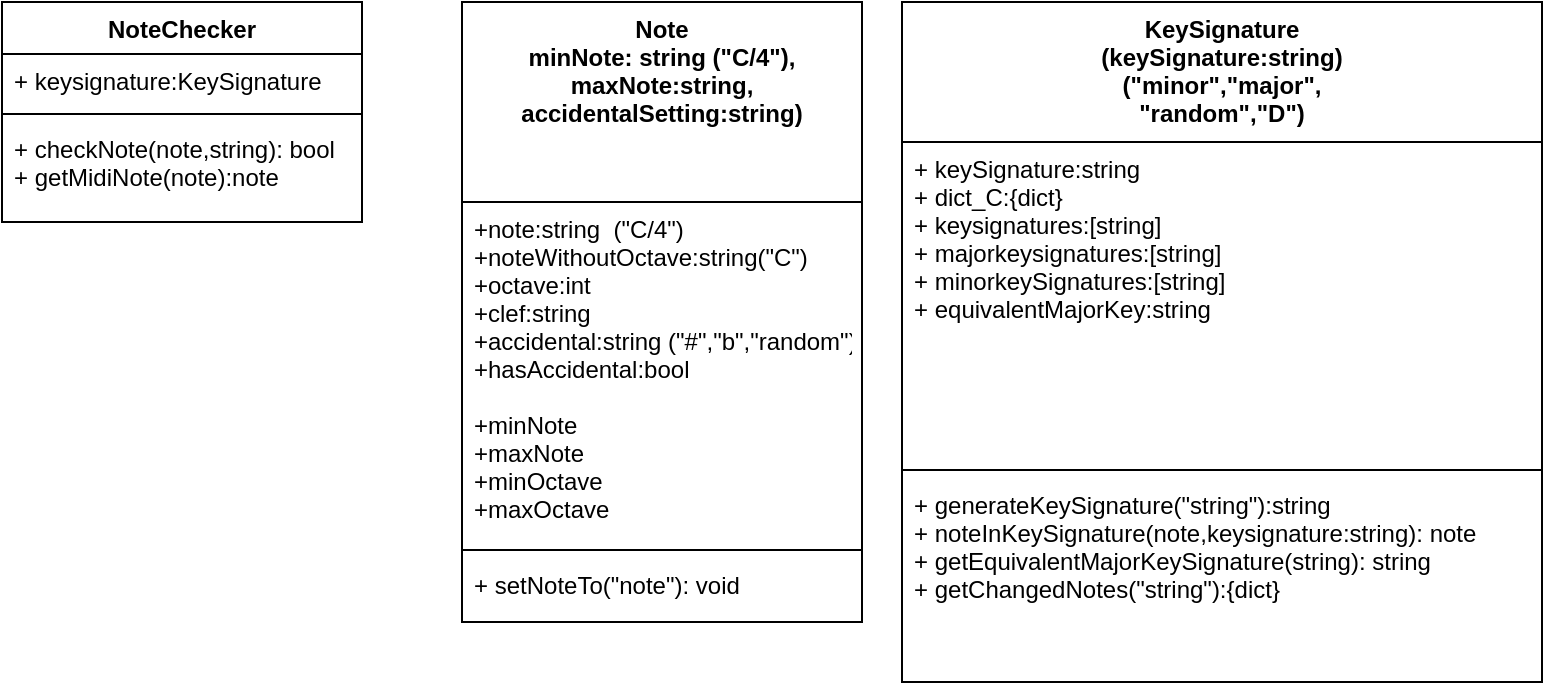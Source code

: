 <mxfile version="13.10.0" type="embed" pages="2">
    <diagram id="hTql7uLvHU7AhrSEYBGp" name="MainProgram">
        <mxGraphModel dx="956" dy="723" grid="1" gridSize="10" guides="1" tooltips="1" connect="1" arrows="1" fold="1" page="1" pageScale="1" pageWidth="827" pageHeight="1169" math="0" shadow="0">
            <root>
                <mxCell id="0"/>
                <mxCell id="1" parent="0"/>
                <mxCell id="2" value="Note&#10;minNote: string (&quot;C/4&quot;),&#10;maxNote:string,&#10;accidentalSetting:string)&#10;" style="swimlane;fontStyle=1;align=center;verticalAlign=top;childLayout=stackLayout;horizontal=1;startSize=100;horizontalStack=0;resizeParent=1;resizeParentMax=0;resizeLast=0;collapsible=1;marginBottom=0;" parent="1" vertex="1">
                    <mxGeometry x="270" y="20" width="200" height="310" as="geometry">
                        <mxRectangle x="10" y="60" width="60" height="26" as="alternateBounds"/>
                    </mxGeometry>
                </mxCell>
                <mxCell id="3" value="+note:string  (&quot;C/4&quot;)&#10;+noteWithoutOctave:string(&quot;C&quot;)&#10;+octave:int&#10;+clef:string&#10;+accidental:string (&quot;#&quot;,&quot;b&quot;,&quot;random&quot;)&#10;+hasAccidental:bool&#10;&#10;+minNote&#10;+maxNote&#10;+minOctave&#10;+maxOctave&#10;&#10;&#10;" style="text;strokeColor=none;fillColor=none;align=left;verticalAlign=top;spacingLeft=4;spacingRight=4;overflow=hidden;rotatable=0;points=[[0,0.5],[1,0.5]];portConstraint=eastwest;" parent="2" vertex="1">
                    <mxGeometry y="100" width="200" height="170" as="geometry"/>
                </mxCell>
                <mxCell id="4" value="" style="line;strokeWidth=1;fillColor=none;align=left;verticalAlign=middle;spacingTop=-1;spacingLeft=3;spacingRight=3;rotatable=0;labelPosition=right;points=[];portConstraint=eastwest;" parent="2" vertex="1">
                    <mxGeometry y="270" width="200" height="8" as="geometry"/>
                </mxCell>
                <mxCell id="5" value="+ setNoteTo(&quot;note&quot;): void" style="text;strokeColor=none;fillColor=none;align=left;verticalAlign=top;spacingLeft=4;spacingRight=4;overflow=hidden;rotatable=0;points=[[0,0.5],[1,0.5]];portConstraint=eastwest;" parent="2" vertex="1">
                    <mxGeometry y="278" width="200" height="32" as="geometry"/>
                </mxCell>
                <mxCell id="7" value="KeySignature&#10;(keySignature:string)&#10;(&quot;minor&quot;,&quot;major&quot;,&#10;&quot;random&quot;,&quot;D&quot;)" style="swimlane;fontStyle=1;align=center;verticalAlign=top;childLayout=stackLayout;horizontal=1;startSize=70;horizontalStack=0;resizeParent=1;resizeParentMax=0;resizeLast=0;collapsible=1;marginBottom=0;" parent="1" vertex="1">
                    <mxGeometry x="490" y="20" width="320" height="340" as="geometry"/>
                </mxCell>
                <mxCell id="8" value="+ keySignature:string&#10;+ dict_C:{dict}&#10;+ keysignatures:[string]&#10;+ majorkeysignatures:[string]&#10;+ minorkeySignatures:[string]&#10;+ equivalentMajorKey:string&#10;" style="text;strokeColor=none;fillColor=none;align=left;verticalAlign=top;spacingLeft=4;spacingRight=4;overflow=hidden;rotatable=0;points=[[0,0.5],[1,0.5]];portConstraint=eastwest;" parent="7" vertex="1">
                    <mxGeometry y="70" width="320" height="160" as="geometry"/>
                </mxCell>
                <mxCell id="9" value="" style="line;strokeWidth=1;fillColor=none;align=left;verticalAlign=middle;spacingTop=-1;spacingLeft=3;spacingRight=3;rotatable=0;labelPosition=right;points=[];portConstraint=eastwest;" parent="7" vertex="1">
                    <mxGeometry y="230" width="320" height="8" as="geometry"/>
                </mxCell>
                <mxCell id="10" value="+ generateKeySignature(&quot;string&quot;):string&#10;+ noteInKeySignature(note,keysignature:string): note&#10;+ getEquivalentMajorKeySignature(string): string&#10;+ getChangedNotes(&quot;string&quot;):{dict}&#10;&#10;" style="text;strokeColor=none;fillColor=none;align=left;verticalAlign=top;spacingLeft=4;spacingRight=4;overflow=hidden;rotatable=0;points=[[0,0.5],[1,0.5]];portConstraint=eastwest;" parent="7" vertex="1">
                    <mxGeometry y="238" width="320" height="102" as="geometry"/>
                </mxCell>
                <mxCell id="11" value="NoteChecker" style="swimlane;fontStyle=1;align=center;verticalAlign=top;childLayout=stackLayout;horizontal=1;startSize=26;horizontalStack=0;resizeParent=1;resizeParentMax=0;resizeLast=0;collapsible=1;marginBottom=0;" vertex="1" parent="1">
                    <mxGeometry x="40" y="20" width="180" height="110" as="geometry"/>
                </mxCell>
                <mxCell id="12" value="+ keysignature:KeySignature" style="text;strokeColor=none;fillColor=none;align=left;verticalAlign=top;spacingLeft=4;spacingRight=4;overflow=hidden;rotatable=0;points=[[0,0.5],[1,0.5]];portConstraint=eastwest;" vertex="1" parent="11">
                    <mxGeometry y="26" width="180" height="26" as="geometry"/>
                </mxCell>
                <mxCell id="13" value="" style="line;strokeWidth=1;fillColor=none;align=left;verticalAlign=middle;spacingTop=-1;spacingLeft=3;spacingRight=3;rotatable=0;labelPosition=right;points=[];portConstraint=eastwest;" vertex="1" parent="11">
                    <mxGeometry y="52" width="180" height="8" as="geometry"/>
                </mxCell>
                <mxCell id="14" value="+ checkNote(note,string): bool&#10;+ getMidiNote(note):note" style="text;strokeColor=none;fillColor=none;align=left;verticalAlign=top;spacingLeft=4;spacingRight=4;overflow=hidden;rotatable=0;points=[[0,0.5],[1,0.5]];portConstraint=eastwest;" vertex="1" parent="11">
                    <mxGeometry y="60" width="180" height="50" as="geometry"/>
                </mxCell>
            </root>
        </mxGraphModel>
    </diagram>
    <diagram id="wvGUkejmloXZyvdXfBnv" name="Ablaufplan">
        <mxGraphModel dx="462" dy="506" grid="1" gridSize="10" guides="1" tooltips="1" connect="1" arrows="1" fold="1" page="1" pageScale="1" pageWidth="827" pageHeight="1169" math="0" shadow="0">
            <root>
                <mxCell id="xHF6H1L_9ALWrdnBZdLW-0"/>
                <mxCell id="xHF6H1L_9ALWrdnBZdLW-1" parent="xHF6H1L_9ALWrdnBZdLW-0"/>
                <mxCell id="b8A--00CPy-Qmkr8ePNA-17" style="edgeStyle=orthogonalEdgeStyle;rounded=0;orthogonalLoop=1;jettySize=auto;html=1;entryX=0.5;entryY=0;entryDx=0;entryDy=0;" edge="1" parent="xHF6H1L_9ALWrdnBZdLW-1" source="xHF6H1L_9ALWrdnBZdLW-4" target="b8A--00CPy-Qmkr8ePNA-3">
                    <mxGeometry relative="1" as="geometry">
                        <Array as="points">
                            <mxPoint x="75" y="35"/>
                        </Array>
                    </mxGeometry>
                </mxCell>
                <mxCell id="b8A--00CPy-Qmkr8ePNA-19" style="edgeStyle=orthogonalEdgeStyle;rounded=0;orthogonalLoop=1;jettySize=auto;html=1;entryX=0.5;entryY=0;entryDx=0;entryDy=0;" edge="1" parent="xHF6H1L_9ALWrdnBZdLW-1" source="xHF6H1L_9ALWrdnBZdLW-4" target="b8A--00CPy-Qmkr8ePNA-7">
                    <mxGeometry relative="1" as="geometry">
                        <Array as="points">
                            <mxPoint x="295" y="35"/>
                        </Array>
                    </mxGeometry>
                </mxCell>
                <mxCell id="xHF6H1L_9ALWrdnBZdLW-4" value="Key Signature" style="html=1;" vertex="1" parent="xHF6H1L_9ALWrdnBZdLW-1">
                    <mxGeometry x="130" y="10" width="110" height="50" as="geometry"/>
                </mxCell>
                <mxCell id="b8A--00CPy-Qmkr8ePNA-18" style="edgeStyle=orthogonalEdgeStyle;rounded=0;orthogonalLoop=1;jettySize=auto;html=1;entryX=0.5;entryY=0;entryDx=0;entryDy=0;" edge="1" parent="xHF6H1L_9ALWrdnBZdLW-1" source="b8A--00CPy-Qmkr8ePNA-0" target="b8A--00CPy-Qmkr8ePNA-3">
                    <mxGeometry relative="1" as="geometry">
                        <Array as="points">
                            <mxPoint x="75" y="105"/>
                        </Array>
                    </mxGeometry>
                </mxCell>
                <mxCell id="b8A--00CPy-Qmkr8ePNA-20" style="edgeStyle=orthogonalEdgeStyle;rounded=0;orthogonalLoop=1;jettySize=auto;html=1;entryX=0.5;entryY=0;entryDx=0;entryDy=0;" edge="1" parent="xHF6H1L_9ALWrdnBZdLW-1" source="b8A--00CPy-Qmkr8ePNA-0" target="b8A--00CPy-Qmkr8ePNA-7">
                    <mxGeometry relative="1" as="geometry">
                        <Array as="points">
                            <mxPoint x="295" y="100"/>
                        </Array>
                    </mxGeometry>
                </mxCell>
                <mxCell id="b8A--00CPy-Qmkr8ePNA-0" value="Note(min,max)" style="html=1;" vertex="1" parent="xHF6H1L_9ALWrdnBZdLW-1">
                    <mxGeometry x="130" y="80" width="110" height="50" as="geometry"/>
                </mxCell>
                <mxCell id="b8A--00CPy-Qmkr8ePNA-3" value="notedrawer" style="html=1;" vertex="1" parent="xHF6H1L_9ALWrdnBZdLW-1">
                    <mxGeometry x="20" y="160" width="110" height="50" as="geometry"/>
                </mxCell>
                <mxCell id="b8A--00CPy-Qmkr8ePNA-21" style="edgeStyle=orthogonalEdgeStyle;rounded=0;orthogonalLoop=1;jettySize=auto;html=1;entryX=0.5;entryY=1;entryDx=0;entryDy=0;" edge="1" parent="xHF6H1L_9ALWrdnBZdLW-1" source="b8A--00CPy-Qmkr8ePNA-6" target="b8A--00CPy-Qmkr8ePNA-7">
                    <mxGeometry relative="1" as="geometry"/>
                </mxCell>
                <mxCell id="b8A--00CPy-Qmkr8ePNA-6" value="Listener" style="html=1;" vertex="1" parent="xHF6H1L_9ALWrdnBZdLW-1">
                    <mxGeometry x="240" y="260" width="110" height="50" as="geometry"/>
                </mxCell>
                <mxCell id="b8A--00CPy-Qmkr8ePNA-7" value="NoteChecker" style="html=1;" vertex="1" parent="xHF6H1L_9ALWrdnBZdLW-1">
                    <mxGeometry x="240" y="160" width="110" height="50" as="geometry"/>
                </mxCell>
            </root>
        </mxGraphModel>
    </diagram>
</mxfile>